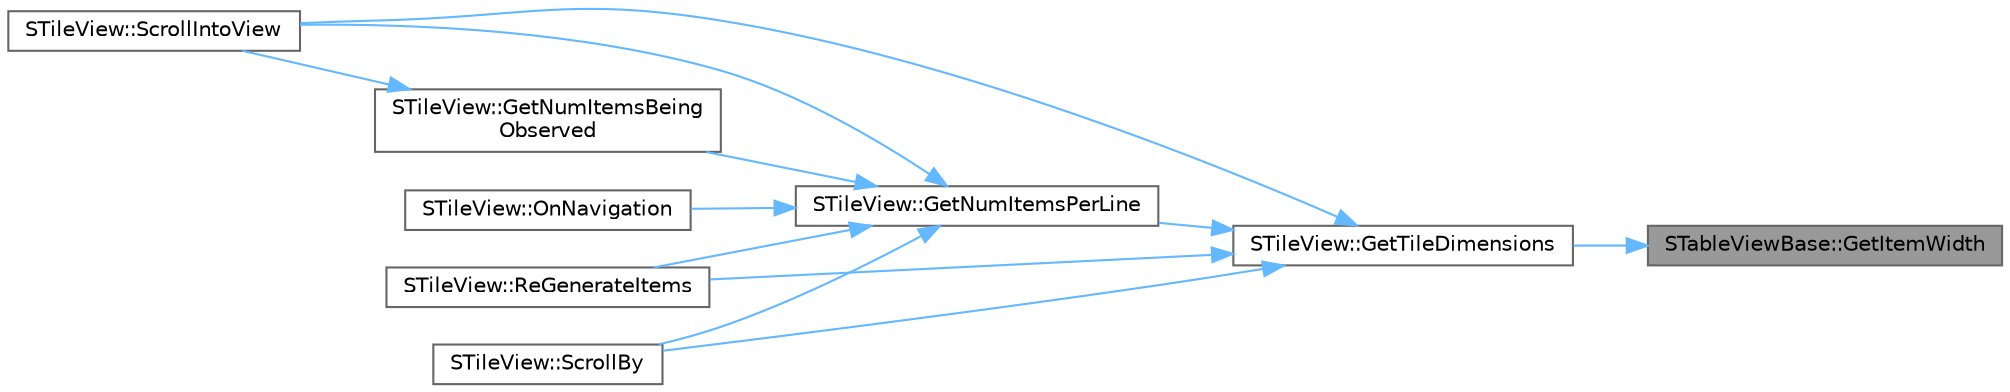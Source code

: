 digraph "STableViewBase::GetItemWidth"
{
 // INTERACTIVE_SVG=YES
 // LATEX_PDF_SIZE
  bgcolor="transparent";
  edge [fontname=Helvetica,fontsize=10,labelfontname=Helvetica,labelfontsize=10];
  node [fontname=Helvetica,fontsize=10,shape=box,height=0.2,width=0.4];
  rankdir="RL";
  Node1 [id="Node000001",label="STableViewBase::GetItemWidth",height=0.2,width=0.4,color="gray40", fillcolor="grey60", style="filled", fontcolor="black",tooltip="Get the uniform item width."];
  Node1 -> Node2 [id="edge1_Node000001_Node000002",dir="back",color="steelblue1",style="solid",tooltip=" "];
  Node2 [id="Node000002",label="STileView::GetTileDimensions",height=0.2,width=0.4,color="grey40", fillcolor="white", style="filled",URL="$d0/d1a/classSTileView.html#acef64085bee0375a04fdc0f576264e5b",tooltip=" "];
  Node2 -> Node3 [id="edge2_Node000002_Node000003",dir="back",color="steelblue1",style="solid",tooltip=" "];
  Node3 [id="Node000003",label="STileView::GetNumItemsPerLine",height=0.2,width=0.4,color="grey40", fillcolor="white", style="filled",URL="$d0/d1a/classSTileView.html#a64e1502f6771980216b34348f04e3caf",tooltip="Get the number of items that can fit in the view along the line axis (orthogonal to the scroll axis) ..."];
  Node3 -> Node4 [id="edge3_Node000003_Node000004",dir="back",color="steelblue1",style="solid",tooltip=" "];
  Node4 [id="Node000004",label="STileView::GetNumItemsBeing\lObserved",height=0.2,width=0.4,color="grey40", fillcolor="white", style="filled",URL="$d0/d1a/classSTileView.html#a208dfb37fd93928f28db1dabdd122492",tooltip=" "];
  Node4 -> Node5 [id="edge4_Node000004_Node000005",dir="back",color="steelblue1",style="solid",tooltip=" "];
  Node5 [id="Node000005",label="STileView::ScrollIntoView",height=0.2,width=0.4,color="grey40", fillcolor="white", style="filled",URL="$d0/d1a/classSTileView.html#a492ba1fc6cf684b344e0dcd5ac4e82f4",tooltip="If there is a pending request to scroll an item into view, do so."];
  Node3 -> Node6 [id="edge5_Node000003_Node000006",dir="back",color="steelblue1",style="solid",tooltip=" "];
  Node6 [id="Node000006",label="STileView::OnNavigation",height=0.2,width=0.4,color="grey40", fillcolor="white", style="filled",URL="$d0/d1a/classSTileView.html#a80198624917e7dbbf0f9a026e645d8bb",tooltip="Called when navigation is requested e.g."];
  Node3 -> Node7 [id="edge6_Node000003_Node000007",dir="back",color="steelblue1",style="solid",tooltip=" "];
  Node7 [id="Node000007",label="STileView::ReGenerateItems",height=0.2,width=0.4,color="grey40", fillcolor="white", style="filled",URL="$d0/d1a/classSTileView.html#aa8578078cc57d8465b4d31bbab0bef01",tooltip="Update generate Widgets for Items as needed and clean up any Widgets that are no longer needed."];
  Node3 -> Node8 [id="edge7_Node000003_Node000008",dir="back",color="steelblue1",style="solid",tooltip=" "];
  Node8 [id="Node000008",label="STileView::ScrollBy",height=0.2,width=0.4,color="grey40", fillcolor="white", style="filled",URL="$d0/d1a/classSTileView.html#a823ff1a0ea4b177795a45a3514bf7d8e",tooltip="Scroll the list view by some number of screen units."];
  Node3 -> Node5 [id="edge8_Node000003_Node000005",dir="back",color="steelblue1",style="solid",tooltip=" "];
  Node2 -> Node7 [id="edge9_Node000002_Node000007",dir="back",color="steelblue1",style="solid",tooltip=" "];
  Node2 -> Node8 [id="edge10_Node000002_Node000008",dir="back",color="steelblue1",style="solid",tooltip=" "];
  Node2 -> Node5 [id="edge11_Node000002_Node000005",dir="back",color="steelblue1",style="solid",tooltip=" "];
}
